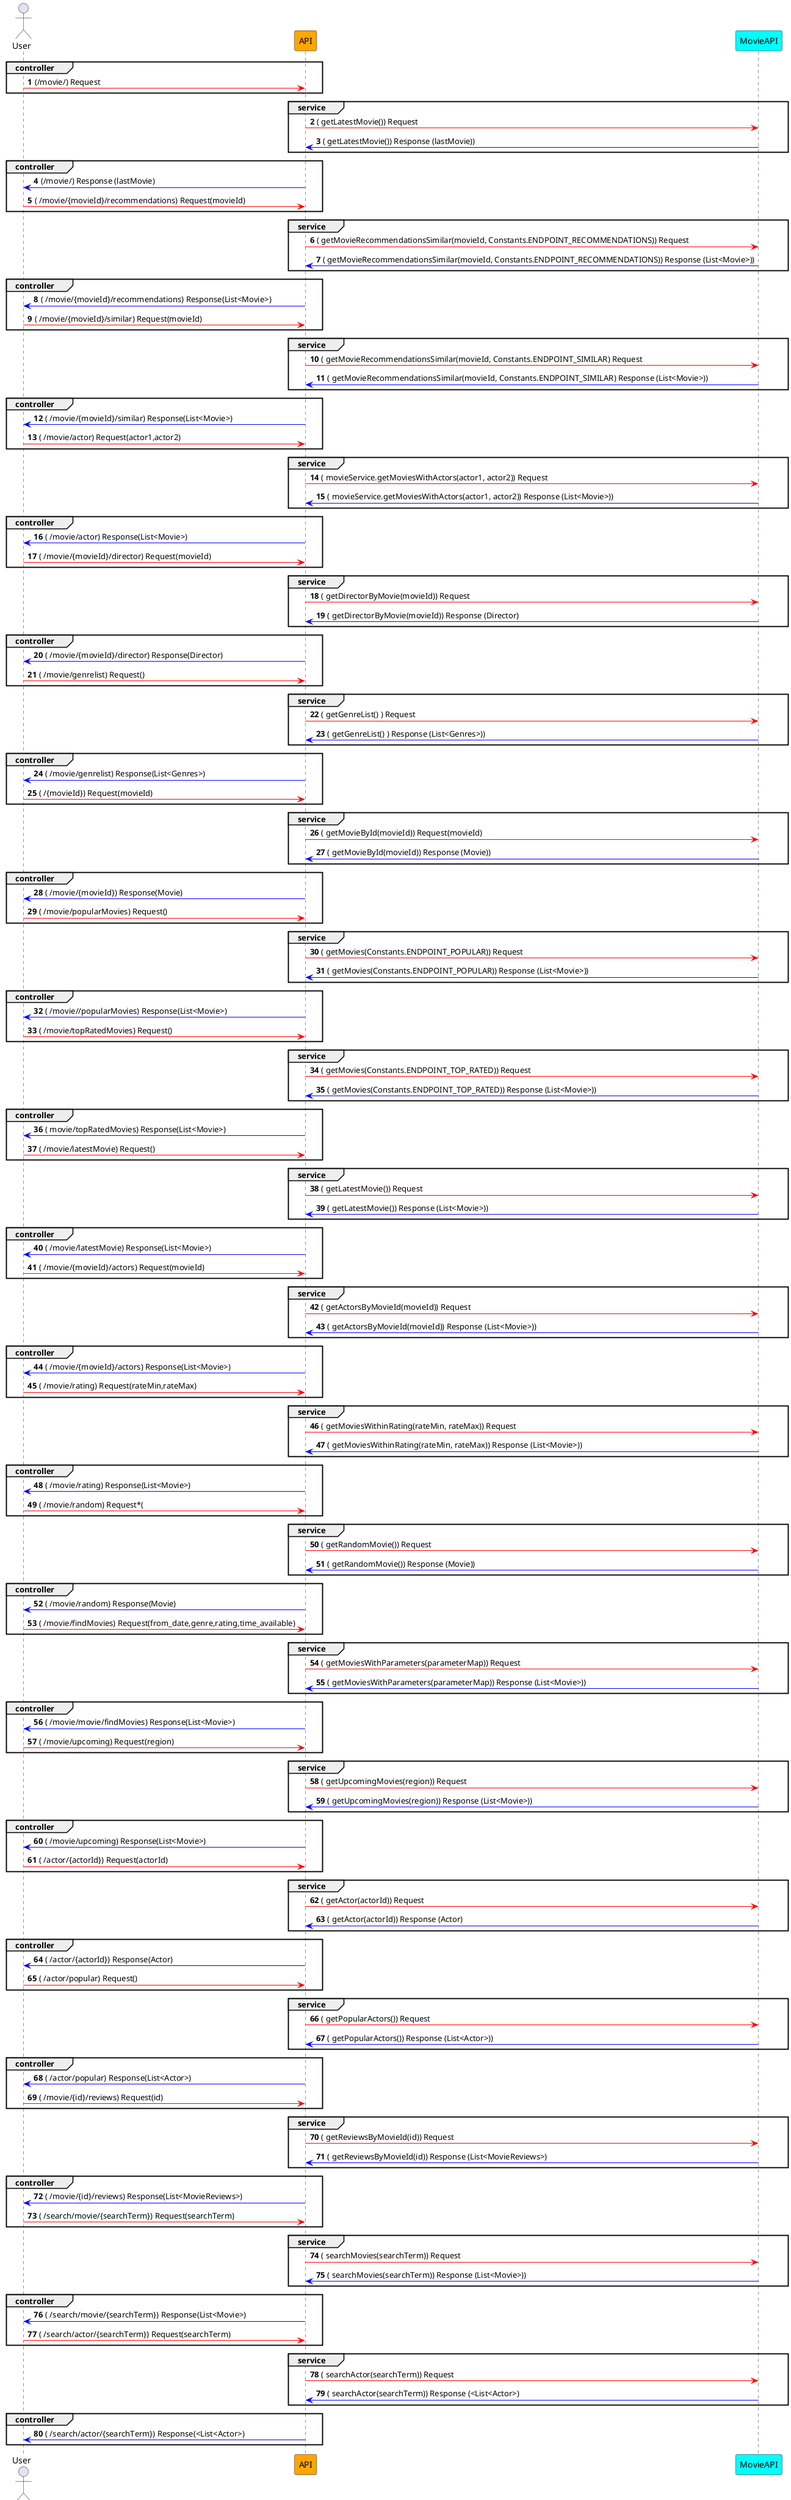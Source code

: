 @startuml movie
autonumber



'define the icon User
actor User


'define colors
participant API #orange
participant MovieAPI #cyan

'group service
'Start Movie
group controller
User -[#red]> API: (/movie/) Request
end
group service
API -[#red]> MovieAPI: ( getLatestMovie()) Request
API <[#blue]- MovieAPI: ( getLatestMovie()) Response (lastMovie))
end
group controller
User <[#blue]- API: (/movie/) Response (lastMovie)

User -[#red]> API: ( /movie/{movieId}/recommendations) Request(movieId)
end
group service
API -[#red]> MovieAPI: ( getMovieRecommendationsSimilar(movieId, Constants.ENDPOINT_RECOMMENDATIONS)) Request
API <[#blue]- MovieAPI: ( getMovieRecommendationsSimilar(movieId, Constants.ENDPOINT_RECOMMENDATIONS)) Response (List<Movie>))
end

group controller
User <[#blue]- API: ( /movie/{movieId}/recommendations) Response(List<Movie>)
User -[#red]> API: ( /movie/{movieId}/similar) Request(movieId)
end
group service
API -[#red]> MovieAPI: ( getMovieRecommendationsSimilar(movieId, Constants.ENDPOINT_SIMILAR) Request
API <[#blue]- MovieAPI: ( getMovieRecommendationsSimilar(movieId, Constants.ENDPOINT_SIMILAR) Response (List<Movie>))
end

group controller
User <[#blue]- API: ( /movie/{movieId}/similar) Response(List<Movie>)
User -[#red]> API: ( /movie/actor) Request(actor1,actor2)
end
group service
API -[#red]> MovieAPI: ( movieService.getMoviesWithActors(actor1, actor2)) Request
API <[#blue]- MovieAPI: ( movieService.getMoviesWithActors(actor1, actor2)) Response (List<Movie>))
end

group controller
User <[#blue]- API: ( /movie/actor) Response(List<Movie>)
User -[#red]> API: ( /movie/{movieId}/director) Request(movieId)
end
group service
API -[#red]> MovieAPI: ( getDirectorByMovie(movieId)) Request
API <[#blue]- MovieAPI: ( getDirectorByMovie(movieId)) Response (Director)
end

group controller
User <[#blue]- API: ( /movie/{movieId}/director) Response(Director)
User -[#red]> API: ( /movie/genrelist) Request()
end
group service
API -[#red]> MovieAPI: ( getGenreList() ) Request
API <[#blue]- MovieAPI: ( getGenreList() ) Response (List<Genres>))
end


group controller
User <[#blue]- API: ( /movie/genrelist) Response(List<Genres>)
User -[#red]> API: ( /{movieId}) Request(movieId)
end
group service
API -[#red]> MovieAPI: ( getMovieById(movieId)) Request(movieId)
API <[#blue]- MovieAPI: ( getMovieById(movieId)) Response (Movie))
end


group controller
User <[#blue]- API: ( /movie/{movieId}) Response(Movie)
User -[#red]> API: ( /movie/popularMovies) Request()
end
group service
API -[#red]> MovieAPI: ( getMovies(Constants.ENDPOINT_POPULAR)) Request
API <[#blue]- MovieAPI: ( getMovies(Constants.ENDPOINT_POPULAR)) Response (List<Movie>))
end

group controller
User <[#blue]- API: ( /movie//popularMovies) Response(List<Movie>)
User -[#red]> API: ( /movie/topRatedMovies) Request()
end
group service
API -[#red]> MovieAPI: ( getMovies(Constants.ENDPOINT_TOP_RATED)) Request
API <[#blue]- MovieAPI: ( getMovies(Constants.ENDPOINT_TOP_RATED)) Response (List<Movie>))
end


group controller
User <[#blue]- API: ( movie/topRatedMovies) Response(List<Movie>)
User -[#red]> API: ( /movie/latestMovie) Request()
end
group service
API -[#red]> MovieAPI: ( getLatestMovie()) Request
API <[#blue]- MovieAPI: ( getLatestMovie()) Response (List<Movie>))
end

group controller
User <[#blue]- API: ( /movie/latestMovie) Response(List<Movie>)
User -[#red]> API: ( /movie/{movieId}/actors) Request(movieId)
end
group service
API -[#red]> MovieAPI: ( getActorsByMovieId(movieId)) Request
API <[#blue]- MovieAPI: ( getActorsByMovieId(movieId)) Response (List<Movie>))
end

group controller
User <[#blue]- API: ( /movie/{movieId}/actors) Response(List<Movie>)
User -[#red]> API: ( /movie/rating) Request(rateMin,rateMax)
end
group service
API -[#red]> MovieAPI: ( getMoviesWithinRating(rateMin, rateMax)) Request
API <[#blue]- MovieAPI: ( getMoviesWithinRating(rateMin, rateMax)) Response (List<Movie>))
end

group controller
User <[#blue]- API: ( /movie/rating) Response(List<Movie>)
User -[#red]> API: ( /movie/random) Request*(
end
group service
API -[#red]> MovieAPI: ( getRandomMovie()) Request
API <[#blue]- MovieAPI: ( getRandomMovie()) Response (Movie))
end


group controller
User <[#blue]- API: ( /movie/random) Response(Movie)
User -[#red]> API: ( /movie/findMovies) Request(from_date,genre,rating,time_available)
end
group service
API -[#red]> MovieAPI: ( getMoviesWithParameters(parameterMap)) Request
API <[#blue]- MovieAPI: ( getMoviesWithParameters(parameterMap)) Response (List<Movie>))
end

group controller
User <[#blue]- API: ( /movie/movie/findMovies) Response(List<Movie>)
User -[#red]> API: ( /movie/upcoming) Request(region)
end
group service
API -[#red]> MovieAPI: ( getUpcomingMovies(region)) Request
API <[#blue]- MovieAPI: ( getUpcomingMovies(region)) Response (List<Movie>))
end


group controller
User <[#blue]- API: ( /movie/upcoming) Response(List<Movie>)
'End Movie
'Start Actor
User -[#red]> API: ( /actor/{actorId}) Request(actorId)
end
group service
API -[#red]> MovieAPI: ( getActor(actorId)) Request
API <[#blue]- MovieAPI: ( getActor(actorId)) Response (Actor)
end

group controller
User <[#blue]- API: ( /actor/{actorId}) Response(Actor)
User -[#red]> API: ( /actor/popular) Request()
end
group service
API -[#red]> MovieAPI: ( getPopularActors()) Request
API <[#blue]- MovieAPI: ( getPopularActors()) Response (List<Actor>))
end

group controller
User <[#blue]- API: ( /actor/popular) Response(List<Actor>)
'End Actor

'Start MovieReviewController
User -[#red]> API: ( /movie/{id}/reviews) Request(id)
end
group service
API -[#red]> MovieAPI: ( getReviewsByMovieId(id)) Request
API <[#blue]- MovieAPI: ( getReviewsByMovieId(id)) Response (List<MovieReviews>)
end

group controller
User <[#blue]- API: ( /movie/{id}/reviews) Response(List<MovieReviews>)
'End MovieReviewController

'Start Search
User -[#red]> API: ( /search/movie/{searchTerm}) Request(searchTerm)
end
group service
API -[#red]> MovieAPI: ( searchMovies(searchTerm)) Request
API <[#blue]- MovieAPI: ( searchMovies(searchTerm)) Response (List<Movie>))
end

group controller
User <[#blue]- API: ( /search/movie/{searchTerm}) Response(List<Movie>)
User -[#red]> API: ( /search/actor/{searchTerm}) Request(searchTerm)
end
group service
API -[#red]> MovieAPI: ( searchActor(searchTerm)) Request
API <[#blue]- MovieAPI: ( searchActor(searchTerm)) Response (<List<Actor>)
end

group controller
User <[#blue]- API: ( /search/actor/{searchTerm}) Response(<List<Actor>)

end




@enduml